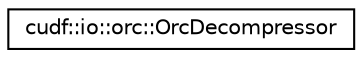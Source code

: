 digraph "Graphical Class Hierarchy"
{
 // LATEX_PDF_SIZE
  edge [fontname="Helvetica",fontsize="10",labelfontname="Helvetica",labelfontsize="10"];
  node [fontname="Helvetica",fontsize="10",shape=record];
  rankdir="LR";
  Node0 [label="cudf::io::orc::OrcDecompressor",height=0.2,width=0.4,color="black", fillcolor="white", style="filled",URL="$classcudf_1_1io_1_1orc_1_1OrcDecompressor.html",tooltip="Class for decompressing Orc data blocks using the CPU."];
}
